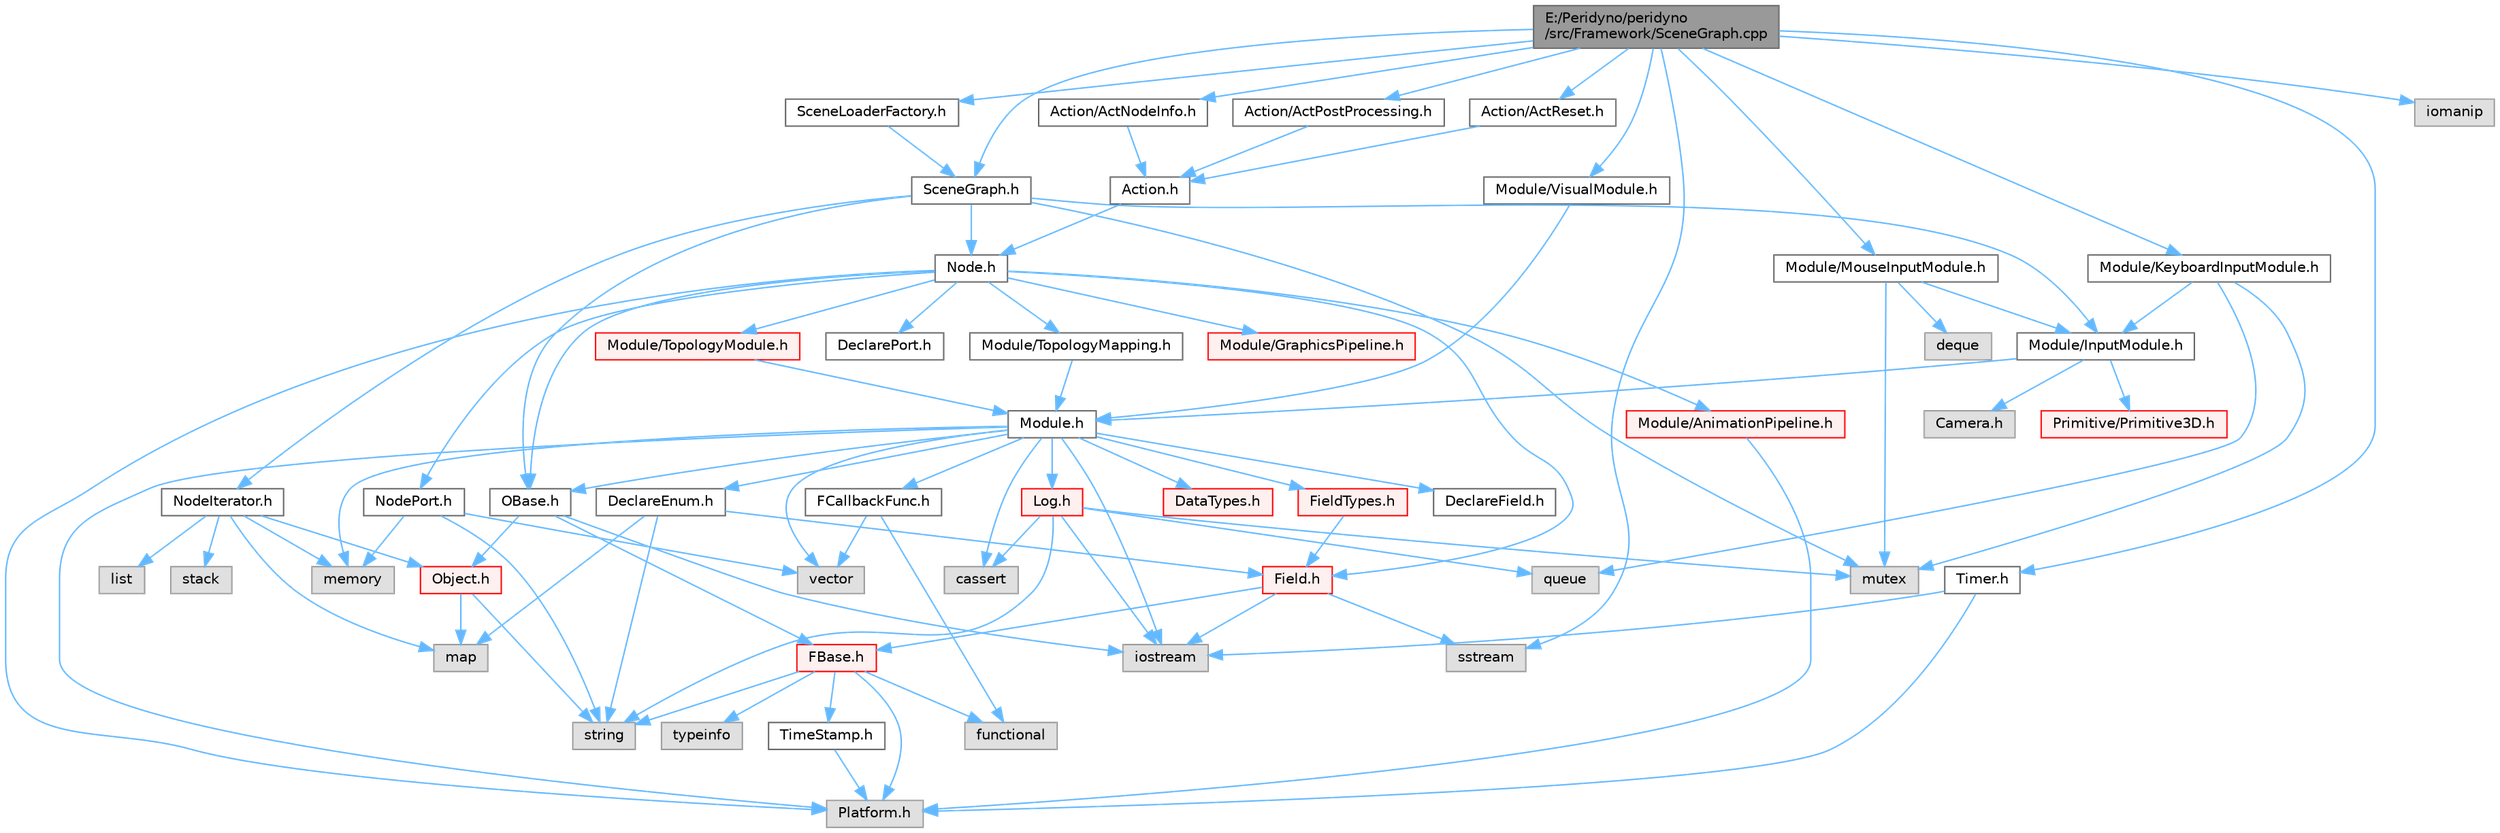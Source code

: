 digraph "E:/Peridyno/peridyno/src/Framework/SceneGraph.cpp"
{
 // LATEX_PDF_SIZE
  bgcolor="transparent";
  edge [fontname=Helvetica,fontsize=10,labelfontname=Helvetica,labelfontsize=10];
  node [fontname=Helvetica,fontsize=10,shape=box,height=0.2,width=0.4];
  Node1 [id="Node000001",label="E:/Peridyno/peridyno\l/src/Framework/SceneGraph.cpp",height=0.2,width=0.4,color="gray40", fillcolor="grey60", style="filled", fontcolor="black",tooltip=" "];
  Node1 -> Node2 [id="edge1_Node000001_Node000002",color="steelblue1",style="solid",tooltip=" "];
  Node2 [id="Node000002",label="SceneGraph.h",height=0.2,width=0.4,color="grey40", fillcolor="white", style="filled",URL="$_scene_graph_8h.html",tooltip=" "];
  Node2 -> Node3 [id="edge2_Node000002_Node000003",color="steelblue1",style="solid",tooltip=" "];
  Node3 [id="Node000003",label="OBase.h",height=0.2,width=0.4,color="grey40", fillcolor="white", style="filled",URL="$_o_base_8h.html",tooltip=" "];
  Node3 -> Node4 [id="edge3_Node000003_Node000004",color="steelblue1",style="solid",tooltip=" "];
  Node4 [id="Node000004",label="iostream",height=0.2,width=0.4,color="grey60", fillcolor="#E0E0E0", style="filled",tooltip=" "];
  Node3 -> Node5 [id="edge4_Node000003_Node000005",color="steelblue1",style="solid",tooltip=" "];
  Node5 [id="Node000005",label="FBase.h",height=0.2,width=0.4,color="red", fillcolor="#FFF0F0", style="filled",URL="$_f_base_8h.html",tooltip=" "];
  Node5 -> Node6 [id="edge5_Node000005_Node000006",color="steelblue1",style="solid",tooltip=" "];
  Node6 [id="Node000006",label="Platform.h",height=0.2,width=0.4,color="grey60", fillcolor="#E0E0E0", style="filled",tooltip=" "];
  Node5 -> Node7 [id="edge6_Node000005_Node000007",color="steelblue1",style="solid",tooltip=" "];
  Node7 [id="Node000007",label="TimeStamp.h",height=0.2,width=0.4,color="grey40", fillcolor="white", style="filled",URL="$_time_stamp_8h.html",tooltip=" "];
  Node7 -> Node6 [id="edge7_Node000007_Node000006",color="steelblue1",style="solid",tooltip=" "];
  Node5 -> Node8 [id="edge8_Node000005_Node000008",color="steelblue1",style="solid",tooltip=" "];
  Node8 [id="Node000008",label="typeinfo",height=0.2,width=0.4,color="grey60", fillcolor="#E0E0E0", style="filled",tooltip=" "];
  Node5 -> Node9 [id="edge9_Node000005_Node000009",color="steelblue1",style="solid",tooltip=" "];
  Node9 [id="Node000009",label="string",height=0.2,width=0.4,color="grey60", fillcolor="#E0E0E0", style="filled",tooltip=" "];
  Node5 -> Node10 [id="edge10_Node000005_Node000010",color="steelblue1",style="solid",tooltip=" "];
  Node10 [id="Node000010",label="functional",height=0.2,width=0.4,color="grey60", fillcolor="#E0E0E0", style="filled",tooltip=" "];
  Node3 -> Node12 [id="edge11_Node000003_Node000012",color="steelblue1",style="solid",tooltip=" "];
  Node12 [id="Node000012",label="Object.h",height=0.2,width=0.4,color="red", fillcolor="#FFF0F0", style="filled",URL="$_object_8h.html",tooltip=" "];
  Node12 -> Node9 [id="edge12_Node000012_Node000009",color="steelblue1",style="solid",tooltip=" "];
  Node12 -> Node14 [id="edge13_Node000012_Node000014",color="steelblue1",style="solid",tooltip=" "];
  Node14 [id="Node000014",label="map",height=0.2,width=0.4,color="grey60", fillcolor="#E0E0E0", style="filled",tooltip=" "];
  Node2 -> Node15 [id="edge14_Node000002_Node000015",color="steelblue1",style="solid",tooltip=" "];
  Node15 [id="Node000015",label="Node.h",height=0.2,width=0.4,color="grey40", fillcolor="white", style="filled",URL="$_node_8h.html",tooltip=" "];
  Node15 -> Node3 [id="edge15_Node000015_Node000003",color="steelblue1",style="solid",tooltip=" "];
  Node15 -> Node16 [id="edge16_Node000015_Node000016",color="steelblue1",style="solid",tooltip=" "];
  Node16 [id="Node000016",label="Field.h",height=0.2,width=0.4,color="red", fillcolor="#FFF0F0", style="filled",URL="$_field_8h.html",tooltip=" "];
  Node16 -> Node4 [id="edge17_Node000016_Node000004",color="steelblue1",style="solid",tooltip=" "];
  Node16 -> Node18 [id="edge18_Node000016_Node000018",color="steelblue1",style="solid",tooltip=" "];
  Node18 [id="Node000018",label="sstream",height=0.2,width=0.4,color="grey60", fillcolor="#E0E0E0", style="filled",tooltip=" "];
  Node16 -> Node5 [id="edge19_Node000016_Node000005",color="steelblue1",style="solid",tooltip=" "];
  Node15 -> Node6 [id="edge20_Node000015_Node000006",color="steelblue1",style="solid",tooltip=" "];
  Node15 -> Node71 [id="edge21_Node000015_Node000071",color="steelblue1",style="solid",tooltip=" "];
  Node71 [id="Node000071",label="DeclarePort.h",height=0.2,width=0.4,color="grey40", fillcolor="white", style="filled",URL="$_declare_port_8h.html",tooltip=" "];
  Node15 -> Node72 [id="edge22_Node000015_Node000072",color="steelblue1",style="solid",tooltip=" "];
  Node72 [id="Node000072",label="NodePort.h",height=0.2,width=0.4,color="grey40", fillcolor="white", style="filled",URL="$_node_port_8h.html",tooltip=" "];
  Node72 -> Node9 [id="edge23_Node000072_Node000009",color="steelblue1",style="solid",tooltip=" "];
  Node72 -> Node21 [id="edge24_Node000072_Node000021",color="steelblue1",style="solid",tooltip=" "];
  Node21 [id="Node000021",label="vector",height=0.2,width=0.4,color="grey60", fillcolor="#E0E0E0", style="filled",tooltip=" "];
  Node72 -> Node22 [id="edge25_Node000072_Node000022",color="steelblue1",style="solid",tooltip=" "];
  Node22 [id="Node000022",label="memory",height=0.2,width=0.4,color="grey60", fillcolor="#E0E0E0", style="filled",tooltip=" "];
  Node15 -> Node73 [id="edge26_Node000015_Node000073",color="steelblue1",style="solid",tooltip=" "];
  Node73 [id="Node000073",label="Module/TopologyModule.h",height=0.2,width=0.4,color="red", fillcolor="#FFF0F0", style="filled",URL="$_topology_module_8h.html",tooltip=" "];
  Node73 -> Node74 [id="edge27_Node000073_Node000074",color="steelblue1",style="solid",tooltip=" "];
  Node74 [id="Node000074",label="Module.h",height=0.2,width=0.4,color="grey40", fillcolor="white", style="filled",URL="$_module_8h.html",tooltip=" "];
  Node74 -> Node6 [id="edge28_Node000074_Node000006",color="steelblue1",style="solid",tooltip=" "];
  Node74 -> Node22 [id="edge29_Node000074_Node000022",color="steelblue1",style="solid",tooltip=" "];
  Node74 -> Node21 [id="edge30_Node000074_Node000021",color="steelblue1",style="solid",tooltip=" "];
  Node74 -> Node20 [id="edge31_Node000074_Node000020",color="steelblue1",style="solid",tooltip=" "];
  Node20 [id="Node000020",label="cassert",height=0.2,width=0.4,color="grey60", fillcolor="#E0E0E0", style="filled",tooltip=" "];
  Node74 -> Node4 [id="edge32_Node000074_Node000004",color="steelblue1",style="solid",tooltip=" "];
  Node74 -> Node3 [id="edge33_Node000074_Node000003",color="steelblue1",style="solid",tooltip=" "];
  Node74 -> Node75 [id="edge34_Node000074_Node000075",color="steelblue1",style="solid",tooltip=" "];
  Node75 [id="Node000075",label="Log.h",height=0.2,width=0.4,color="red", fillcolor="#FFF0F0", style="filled",URL="$_log_8h.html",tooltip=" "];
  Node75 -> Node76 [id="edge35_Node000075_Node000076",color="steelblue1",style="solid",tooltip=" "];
  Node76 [id="Node000076",label="mutex",height=0.2,width=0.4,color="grey60", fillcolor="#E0E0E0", style="filled",tooltip=" "];
  Node75 -> Node9 [id="edge36_Node000075_Node000009",color="steelblue1",style="solid",tooltip=" "];
  Node75 -> Node4 [id="edge37_Node000075_Node000004",color="steelblue1",style="solid",tooltip=" "];
  Node75 -> Node80 [id="edge38_Node000075_Node000080",color="steelblue1",style="solid",tooltip=" "];
  Node80 [id="Node000080",label="queue",height=0.2,width=0.4,color="grey60", fillcolor="#E0E0E0", style="filled",tooltip=" "];
  Node75 -> Node20 [id="edge39_Node000075_Node000020",color="steelblue1",style="solid",tooltip=" "];
  Node74 -> Node83 [id="edge40_Node000074_Node000083",color="steelblue1",style="solid",tooltip=" "];
  Node83 [id="Node000083",label="DataTypes.h",height=0.2,width=0.4,color="red", fillcolor="#FFF0F0", style="filled",URL="$_data_types_8h.html",tooltip=" "];
  Node74 -> Node88 [id="edge41_Node000074_Node000088",color="steelblue1",style="solid",tooltip=" "];
  Node88 [id="Node000088",label="DeclareEnum.h",height=0.2,width=0.4,color="grey40", fillcolor="white", style="filled",URL="$_declare_enum_8h.html",tooltip=" "];
  Node88 -> Node14 [id="edge42_Node000088_Node000014",color="steelblue1",style="solid",tooltip=" "];
  Node88 -> Node9 [id="edge43_Node000088_Node000009",color="steelblue1",style="solid",tooltip=" "];
  Node88 -> Node16 [id="edge44_Node000088_Node000016",color="steelblue1",style="solid",tooltip=" "];
  Node74 -> Node89 [id="edge45_Node000074_Node000089",color="steelblue1",style="solid",tooltip=" "];
  Node89 [id="Node000089",label="DeclareField.h",height=0.2,width=0.4,color="grey40", fillcolor="white", style="filled",URL="$_declare_field_8h.html",tooltip=" "];
  Node74 -> Node90 [id="edge46_Node000074_Node000090",color="steelblue1",style="solid",tooltip=" "];
  Node90 [id="Node000090",label="FCallbackFunc.h",height=0.2,width=0.4,color="grey40", fillcolor="white", style="filled",URL="$_f_callback_func_8h.html",tooltip=" "];
  Node90 -> Node21 [id="edge47_Node000090_Node000021",color="steelblue1",style="solid",tooltip=" "];
  Node90 -> Node10 [id="edge48_Node000090_Node000010",color="steelblue1",style="solid",tooltip=" "];
  Node74 -> Node91 [id="edge49_Node000074_Node000091",color="steelblue1",style="solid",tooltip=" "];
  Node91 [id="Node000091",label="FieldTypes.h",height=0.2,width=0.4,color="red", fillcolor="#FFF0F0", style="filled",URL="$_field_types_8h.html",tooltip=" "];
  Node91 -> Node16 [id="edge50_Node000091_Node000016",color="steelblue1",style="solid",tooltip=" "];
  Node15 -> Node93 [id="edge51_Node000015_Node000093",color="steelblue1",style="solid",tooltip=" "];
  Node93 [id="Node000093",label="Module/TopologyMapping.h",height=0.2,width=0.4,color="grey40", fillcolor="white", style="filled",URL="$_topology_mapping_8h.html",tooltip=" "];
  Node93 -> Node74 [id="edge52_Node000093_Node000074",color="steelblue1",style="solid",tooltip=" "];
  Node15 -> Node94 [id="edge53_Node000015_Node000094",color="steelblue1",style="solid",tooltip=" "];
  Node94 [id="Node000094",label="Module/AnimationPipeline.h",height=0.2,width=0.4,color="red", fillcolor="#FFF0F0", style="filled",URL="$_animation_pipeline_8h.html",tooltip=" "];
  Node94 -> Node6 [id="edge54_Node000094_Node000006",color="steelblue1",style="solid",tooltip=" "];
  Node15 -> Node96 [id="edge55_Node000015_Node000096",color="steelblue1",style="solid",tooltip=" "];
  Node96 [id="Node000096",label="Module/GraphicsPipeline.h",height=0.2,width=0.4,color="red", fillcolor="#FFF0F0", style="filled",URL="$_graphics_pipeline_8h.html",tooltip=" "];
  Node2 -> Node97 [id="edge56_Node000002_Node000097",color="steelblue1",style="solid",tooltip=" "];
  Node97 [id="Node000097",label="NodeIterator.h",height=0.2,width=0.4,color="grey40", fillcolor="white", style="filled",URL="$_node_iterator_8h.html",tooltip=" "];
  Node97 -> Node98 [id="edge57_Node000097_Node000098",color="steelblue1",style="solid",tooltip=" "];
  Node98 [id="Node000098",label="stack",height=0.2,width=0.4,color="grey60", fillcolor="#E0E0E0", style="filled",tooltip=" "];
  Node97 -> Node99 [id="edge58_Node000097_Node000099",color="steelblue1",style="solid",tooltip=" "];
  Node99 [id="Node000099",label="list",height=0.2,width=0.4,color="grey60", fillcolor="#E0E0E0", style="filled",tooltip=" "];
  Node97 -> Node14 [id="edge59_Node000097_Node000014",color="steelblue1",style="solid",tooltip=" "];
  Node97 -> Node22 [id="edge60_Node000097_Node000022",color="steelblue1",style="solid",tooltip=" "];
  Node97 -> Node12 [id="edge61_Node000097_Node000012",color="steelblue1",style="solid",tooltip=" "];
  Node2 -> Node100 [id="edge62_Node000002_Node000100",color="steelblue1",style="solid",tooltip=" "];
  Node100 [id="Node000100",label="Module/InputModule.h",height=0.2,width=0.4,color="grey40", fillcolor="white", style="filled",URL="$_input_module_8h.html",tooltip=" "];
  Node100 -> Node74 [id="edge63_Node000100_Node000074",color="steelblue1",style="solid",tooltip=" "];
  Node100 -> Node101 [id="edge64_Node000100_Node000101",color="steelblue1",style="solid",tooltip=" "];
  Node101 [id="Node000101",label="Camera.h",height=0.2,width=0.4,color="grey60", fillcolor="#E0E0E0", style="filled",tooltip=" "];
  Node100 -> Node102 [id="edge65_Node000100_Node000102",color="steelblue1",style="solid",tooltip=" "];
  Node102 [id="Node000102",label="Primitive/Primitive3D.h",height=0.2,width=0.4,color="red", fillcolor="#FFF0F0", style="filled",URL="$_primitive3_d_8h.html",tooltip=" "];
  Node2 -> Node76 [id="edge66_Node000002_Node000076",color="steelblue1",style="solid",tooltip=" "];
  Node1 -> Node106 [id="edge67_Node000001_Node000106",color="steelblue1",style="solid",tooltip=" "];
  Node106 [id="Node000106",label="Action/ActReset.h",height=0.2,width=0.4,color="grey40", fillcolor="white", style="filled",URL="$_act_reset_8h.html",tooltip=" "];
  Node106 -> Node107 [id="edge68_Node000106_Node000107",color="steelblue1",style="solid",tooltip=" "];
  Node107 [id="Node000107",label="Action.h",height=0.2,width=0.4,color="grey40", fillcolor="white", style="filled",URL="$_action_8h.html",tooltip=" "];
  Node107 -> Node15 [id="edge69_Node000107_Node000015",color="steelblue1",style="solid",tooltip=" "];
  Node1 -> Node108 [id="edge70_Node000001_Node000108",color="steelblue1",style="solid",tooltip=" "];
  Node108 [id="Node000108",label="Action/ActNodeInfo.h",height=0.2,width=0.4,color="grey40", fillcolor="white", style="filled",URL="$_act_node_info_8h.html",tooltip=" "];
  Node108 -> Node107 [id="edge71_Node000108_Node000107",color="steelblue1",style="solid",tooltip=" "];
  Node1 -> Node109 [id="edge72_Node000001_Node000109",color="steelblue1",style="solid",tooltip=" "];
  Node109 [id="Node000109",label="Action/ActPostProcessing.h",height=0.2,width=0.4,color="grey40", fillcolor="white", style="filled",URL="$_act_post_processing_8h.html",tooltip=" "];
  Node109 -> Node107 [id="edge73_Node000109_Node000107",color="steelblue1",style="solid",tooltip=" "];
  Node1 -> Node110 [id="edge74_Node000001_Node000110",color="steelblue1",style="solid",tooltip=" "];
  Node110 [id="Node000110",label="Module/VisualModule.h",height=0.2,width=0.4,color="grey40", fillcolor="white", style="filled",URL="$_visual_module_8h.html",tooltip=" "];
  Node110 -> Node74 [id="edge75_Node000110_Node000074",color="steelblue1",style="solid",tooltip=" "];
  Node1 -> Node111 [id="edge76_Node000001_Node000111",color="steelblue1",style="solid",tooltip=" "];
  Node111 [id="Node000111",label="Module/MouseInputModule.h",height=0.2,width=0.4,color="grey40", fillcolor="white", style="filled",URL="$_mouse_input_module_8h.html",tooltip=" "];
  Node111 -> Node100 [id="edge77_Node000111_Node000100",color="steelblue1",style="solid",tooltip=" "];
  Node111 -> Node112 [id="edge78_Node000111_Node000112",color="steelblue1",style="solid",tooltip=" "];
  Node112 [id="Node000112",label="deque",height=0.2,width=0.4,color="grey60", fillcolor="#E0E0E0", style="filled",tooltip=" "];
  Node111 -> Node76 [id="edge79_Node000111_Node000076",color="steelblue1",style="solid",tooltip=" "];
  Node1 -> Node113 [id="edge80_Node000001_Node000113",color="steelblue1",style="solid",tooltip=" "];
  Node113 [id="Node000113",label="Module/KeyboardInputModule.h",height=0.2,width=0.4,color="grey40", fillcolor="white", style="filled",URL="$_keyboard_input_module_8h.html",tooltip=" "];
  Node113 -> Node100 [id="edge81_Node000113_Node000100",color="steelblue1",style="solid",tooltip=" "];
  Node113 -> Node80 [id="edge82_Node000113_Node000080",color="steelblue1",style="solid",tooltip=" "];
  Node113 -> Node76 [id="edge83_Node000113_Node000076",color="steelblue1",style="solid",tooltip=" "];
  Node1 -> Node114 [id="edge84_Node000001_Node000114",color="steelblue1",style="solid",tooltip=" "];
  Node114 [id="Node000114",label="SceneLoaderFactory.h",height=0.2,width=0.4,color="grey40", fillcolor="white", style="filled",URL="$_scene_loader_factory_8h.html",tooltip=" "];
  Node114 -> Node2 [id="edge85_Node000114_Node000002",color="steelblue1",style="solid",tooltip=" "];
  Node1 -> Node115 [id="edge86_Node000001_Node000115",color="steelblue1",style="solid",tooltip=" "];
  Node115 [id="Node000115",label="Timer.h",height=0.2,width=0.4,color="grey40", fillcolor="white", style="filled",URL="$_timer_8h.html",tooltip=" "];
  Node115 -> Node6 [id="edge87_Node000115_Node000006",color="steelblue1",style="solid",tooltip=" "];
  Node115 -> Node4 [id="edge88_Node000115_Node000004",color="steelblue1",style="solid",tooltip=" "];
  Node1 -> Node18 [id="edge89_Node000001_Node000018",color="steelblue1",style="solid",tooltip=" "];
  Node1 -> Node116 [id="edge90_Node000001_Node000116",color="steelblue1",style="solid",tooltip=" "];
  Node116 [id="Node000116",label="iomanip",height=0.2,width=0.4,color="grey60", fillcolor="#E0E0E0", style="filled",tooltip=" "];
}
